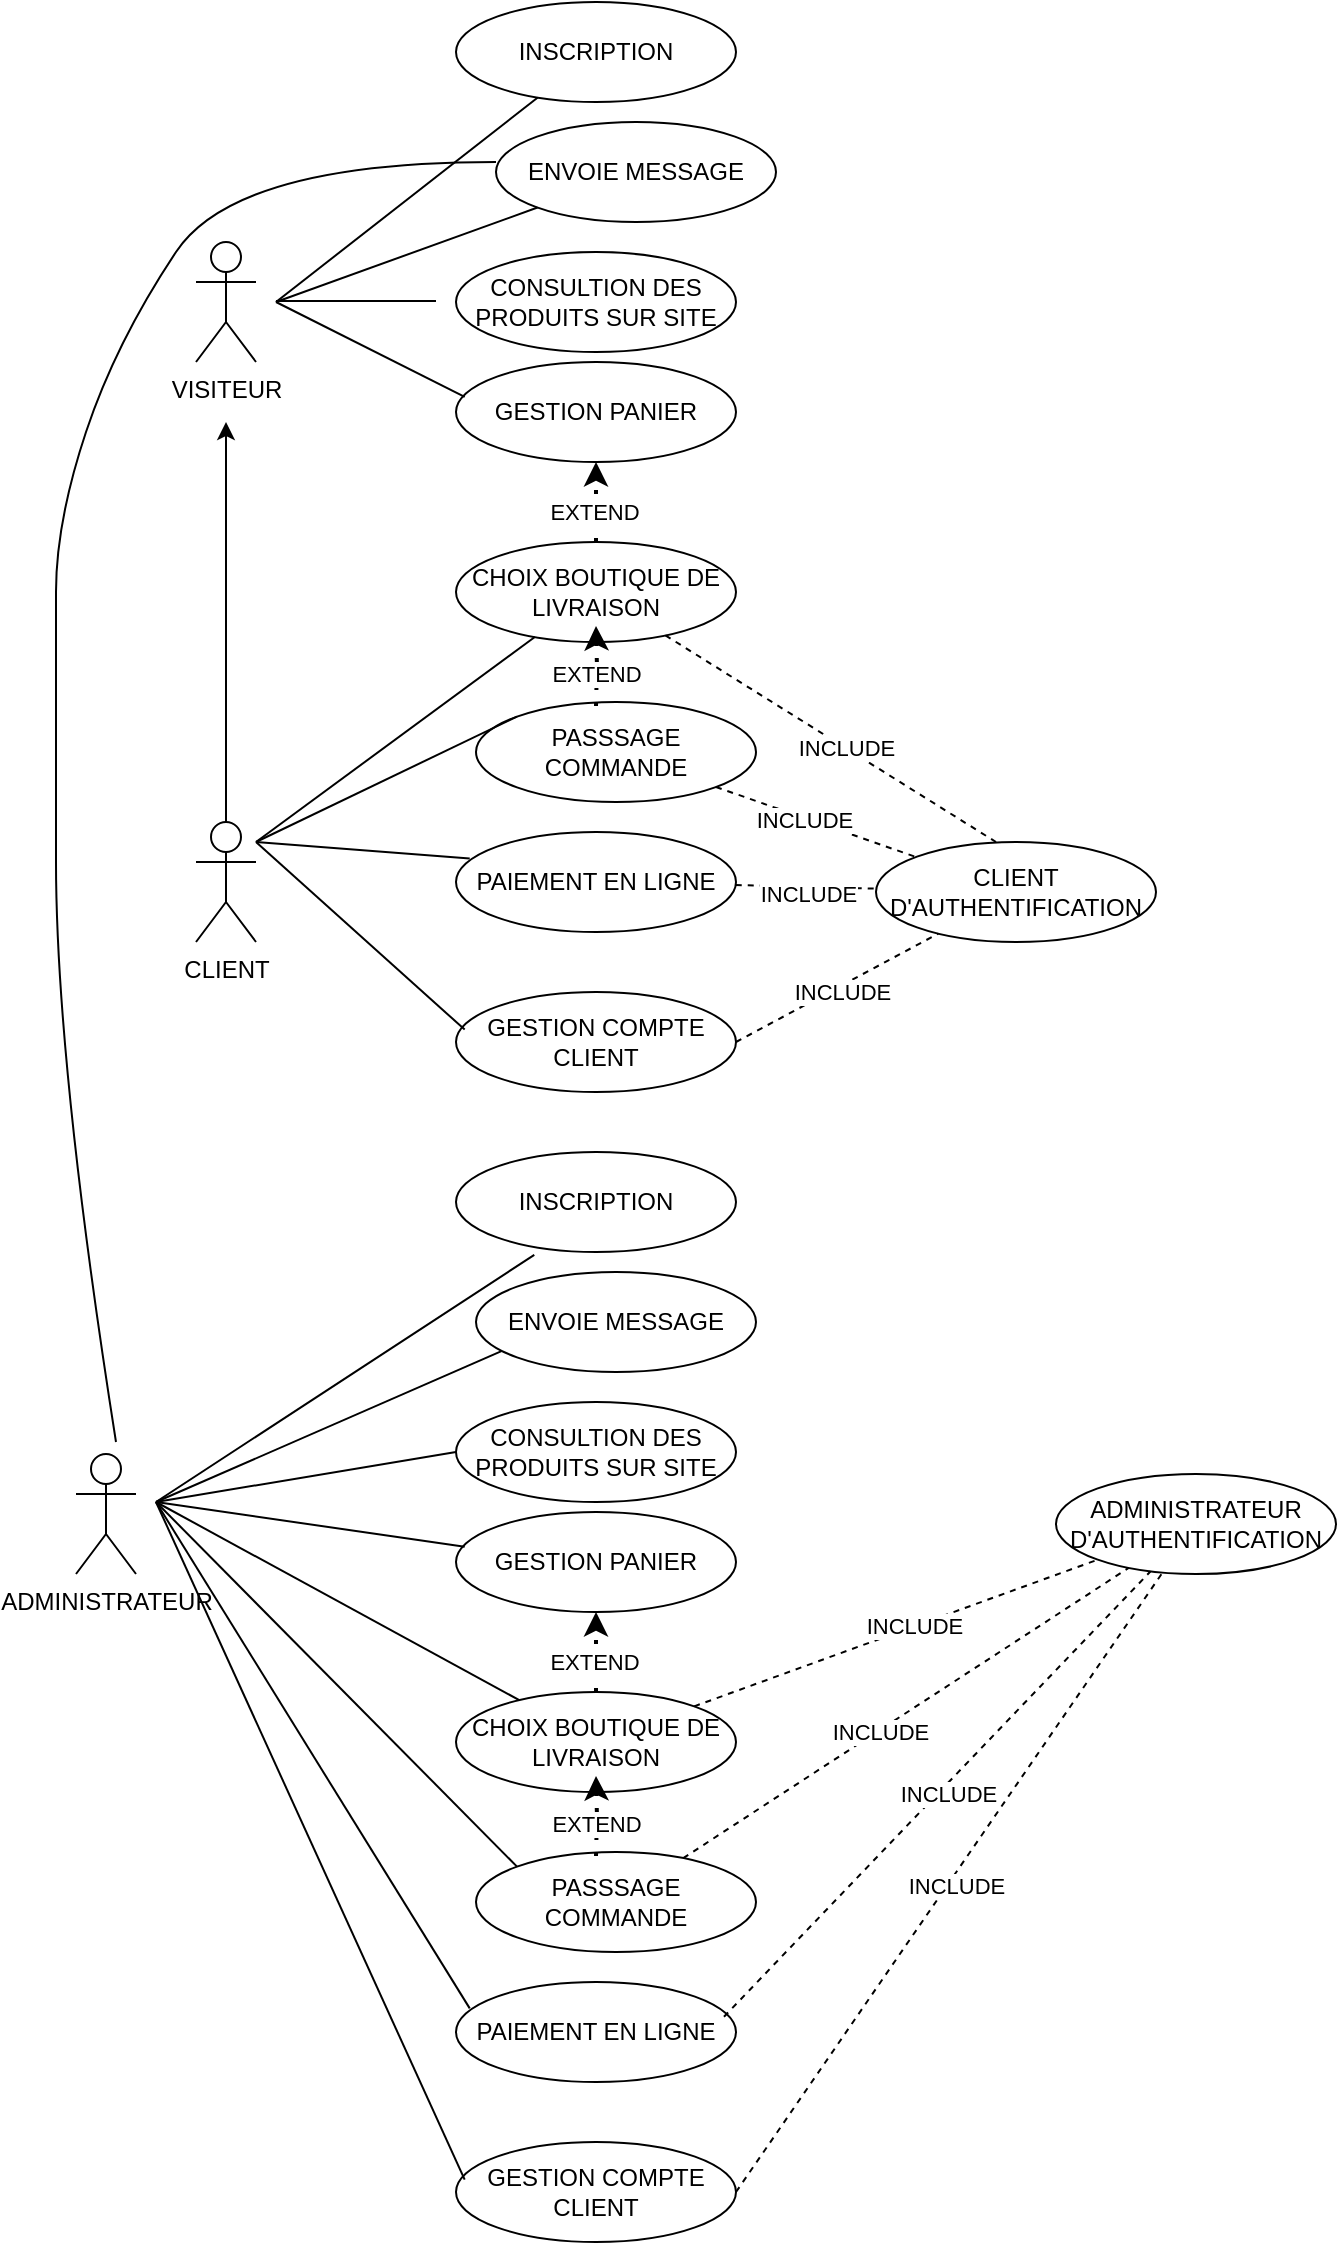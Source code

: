 <mxfile version="21.5.1" type="github">
  <diagram name="Page-1" id="VFj8cEdppRw5Jr-aeDxQ">
    <mxGraphModel dx="1290" dy="541" grid="1" gridSize="10" guides="1" tooltips="1" connect="1" arrows="1" fold="1" page="1" pageScale="1" pageWidth="827" pageHeight="1169" math="0" shadow="0">
      <root>
        <mxCell id="0" />
        <mxCell id="1" parent="0" />
        <mxCell id="ilGVg9wScG-0XjAJgVdM-1" value="&lt;font style=&quot;vertical-align: inherit;&quot;&gt;&lt;font style=&quot;vertical-align: inherit;&quot;&gt;VISITEUR&lt;/font&gt;&lt;/font&gt;" style="shape=umlActor;verticalLabelPosition=bottom;verticalAlign=top;html=1;outlineConnect=0;" parent="1" vertex="1">
          <mxGeometry x="110" y="160" width="30" height="60" as="geometry" />
        </mxCell>
        <mxCell id="l0UFO7mw8MuFgwvBYyES-2" value="&lt;font style=&quot;vertical-align: inherit;&quot;&gt;&lt;font style=&quot;vertical-align: inherit;&quot;&gt;INSCRIPTION&lt;/font&gt;&lt;/font&gt;" style="ellipse;whiteSpace=wrap;html=1;" vertex="1" parent="1">
          <mxGeometry x="240" y="40" width="140" height="50" as="geometry" />
        </mxCell>
        <mxCell id="l0UFO7mw8MuFgwvBYyES-7" value="&lt;font style=&quot;vertical-align: inherit;&quot;&gt;&lt;font style=&quot;vertical-align: inherit;&quot;&gt;&lt;font style=&quot;vertical-align: inherit;&quot;&gt;&lt;font style=&quot;vertical-align: inherit;&quot;&gt;CONSULTION DES PRODUITS SUR SITE&lt;/font&gt;&lt;/font&gt;&lt;/font&gt;&lt;/font&gt;" style="ellipse;whiteSpace=wrap;html=1;" vertex="1" parent="1">
          <mxGeometry x="240" y="165" width="140" height="50" as="geometry" />
        </mxCell>
        <mxCell id="l0UFO7mw8MuFgwvBYyES-8" value="&lt;font style=&quot;vertical-align: inherit;&quot;&gt;&lt;font style=&quot;vertical-align: inherit;&quot;&gt;&lt;font style=&quot;vertical-align: inherit;&quot;&gt;&lt;font style=&quot;vertical-align: inherit;&quot;&gt;GESTION PANIER&lt;/font&gt;&lt;/font&gt;&lt;/font&gt;&lt;/font&gt;" style="ellipse;whiteSpace=wrap;html=1;" vertex="1" parent="1">
          <mxGeometry x="240" y="220" width="140" height="50" as="geometry" />
        </mxCell>
        <mxCell id="l0UFO7mw8MuFgwvBYyES-9" value="&lt;font style=&quot;vertical-align: inherit;&quot;&gt;&lt;font style=&quot;vertical-align: inherit;&quot;&gt;&lt;font style=&quot;vertical-align: inherit;&quot;&gt;&lt;font style=&quot;vertical-align: inherit;&quot;&gt;PASSSAGE COMMANDE&lt;/font&gt;&lt;/font&gt;&lt;/font&gt;&lt;/font&gt;" style="ellipse;whiteSpace=wrap;html=1;" vertex="1" parent="1">
          <mxGeometry x="250" y="390" width="140" height="50" as="geometry" />
        </mxCell>
        <mxCell id="l0UFO7mw8MuFgwvBYyES-11" value="&lt;font style=&quot;vertical-align: inherit;&quot;&gt;&lt;font style=&quot;vertical-align: inherit;&quot;&gt;&lt;font style=&quot;vertical-align: inherit;&quot;&gt;&lt;font style=&quot;vertical-align: inherit;&quot;&gt;ENVOIE MESSAGE&lt;/font&gt;&lt;/font&gt;&lt;/font&gt;&lt;/font&gt;" style="ellipse;whiteSpace=wrap;html=1;" vertex="1" parent="1">
          <mxGeometry x="260" y="100" width="140" height="50" as="geometry" />
        </mxCell>
        <mxCell id="l0UFO7mw8MuFgwvBYyES-13" value="&lt;font style=&quot;vertical-align: inherit;&quot;&gt;&lt;font style=&quot;vertical-align: inherit;&quot;&gt;&lt;font style=&quot;vertical-align: inherit;&quot;&gt;&lt;font style=&quot;vertical-align: inherit;&quot;&gt;&lt;font style=&quot;vertical-align: inherit;&quot;&gt;&lt;font style=&quot;vertical-align: inherit;&quot;&gt;&lt;font style=&quot;vertical-align: inherit;&quot;&gt;&lt;font style=&quot;vertical-align: inherit;&quot;&gt;CLIENT D&#39;AUTHENTIFICATION&lt;/font&gt;&lt;/font&gt;&lt;/font&gt;&lt;/font&gt;&lt;/font&gt;&lt;/font&gt;&lt;/font&gt;&lt;/font&gt;" style="ellipse;whiteSpace=wrap;html=1;" vertex="1" parent="1">
          <mxGeometry x="450" y="460" width="140" height="50" as="geometry" />
        </mxCell>
        <mxCell id="l0UFO7mw8MuFgwvBYyES-14" value="&lt;font style=&quot;vertical-align: inherit;&quot;&gt;&lt;font style=&quot;vertical-align: inherit;&quot;&gt;&lt;font style=&quot;vertical-align: inherit;&quot;&gt;&lt;font style=&quot;vertical-align: inherit;&quot;&gt;PAIEMENT EN LIGNE&lt;/font&gt;&lt;/font&gt;&lt;/font&gt;&lt;/font&gt;" style="ellipse;whiteSpace=wrap;html=1;" vertex="1" parent="1">
          <mxGeometry x="240" y="455" width="140" height="50" as="geometry" />
        </mxCell>
        <mxCell id="l0UFO7mw8MuFgwvBYyES-17" value="&lt;font style=&quot;vertical-align: inherit;&quot;&gt;&lt;font style=&quot;vertical-align: inherit;&quot;&gt;&lt;font style=&quot;vertical-align: inherit;&quot;&gt;&lt;font style=&quot;vertical-align: inherit;&quot;&gt;GESTION COMPTE CLIENT&lt;/font&gt;&lt;/font&gt;&lt;/font&gt;&lt;/font&gt;" style="ellipse;whiteSpace=wrap;html=1;" vertex="1" parent="1">
          <mxGeometry x="240" y="535" width="140" height="50" as="geometry" />
        </mxCell>
        <mxCell id="l0UFO7mw8MuFgwvBYyES-39" value="" style="edgeStyle=orthogonalEdgeStyle;rounded=0;orthogonalLoop=1;jettySize=auto;html=1;&#xa;endArrow=none;dashed=1;html=1;dashPattern=1 3;strokeWidth=2;rounded=0;" edge="1" parent="1" source="l0UFO7mw8MuFgwvBYyES-19" target="l0UFO7mw8MuFgwvBYyES-8">
          <mxGeometry relative="1" as="geometry" />
        </mxCell>
        <mxCell id="l0UFO7mw8MuFgwvBYyES-41" value="&lt;font style=&quot;vertical-align: inherit;&quot;&gt;&lt;font style=&quot;vertical-align: inherit;&quot;&gt;EXTEND&lt;/font&gt;&lt;/font&gt;" style="edgeLabel;html=1;align=center;verticalAlign=middle;resizable=0;points=[];" vertex="1" connectable="0" parent="l0UFO7mw8MuFgwvBYyES-39">
          <mxGeometry x="-0.25" y="1" relative="1" as="geometry">
            <mxPoint as="offset" />
          </mxGeometry>
        </mxCell>
        <mxCell id="l0UFO7mw8MuFgwvBYyES-19" value="&lt;font style=&quot;vertical-align: inherit;&quot;&gt;&lt;font style=&quot;vertical-align: inherit;&quot;&gt;&lt;font style=&quot;vertical-align: inherit;&quot;&gt;&lt;font style=&quot;vertical-align: inherit;&quot;&gt;CHOIX BOUTIQUE DE LIVRAISON&lt;/font&gt;&lt;/font&gt;&lt;/font&gt;&lt;/font&gt;" style="ellipse;whiteSpace=wrap;html=1;" vertex="1" parent="1">
          <mxGeometry x="240" y="310" width="140" height="50" as="geometry" />
        </mxCell>
        <mxCell id="l0UFO7mw8MuFgwvBYyES-20" value="&lt;font style=&quot;vertical-align: inherit;&quot;&gt;&lt;font style=&quot;vertical-align: inherit;&quot;&gt;CLIENT&lt;/font&gt;&lt;/font&gt;" style="shape=umlActor;verticalLabelPosition=bottom;verticalAlign=top;html=1;outlineConnect=0;" vertex="1" parent="1">
          <mxGeometry x="110" y="450" width="30" height="60" as="geometry" />
        </mxCell>
        <mxCell id="l0UFO7mw8MuFgwvBYyES-23" value="" style="endArrow=none;html=1;rounded=0;" edge="1" parent="1" target="l0UFO7mw8MuFgwvBYyES-11">
          <mxGeometry width="50" height="50" relative="1" as="geometry">
            <mxPoint x="150" y="190" as="sourcePoint" />
            <mxPoint x="200" y="140" as="targetPoint" />
          </mxGeometry>
        </mxCell>
        <mxCell id="l0UFO7mw8MuFgwvBYyES-24" value="" style="endArrow=none;html=1;rounded=0;" edge="1" parent="1" target="l0UFO7mw8MuFgwvBYyES-2">
          <mxGeometry width="50" height="50" relative="1" as="geometry">
            <mxPoint x="150" y="190" as="sourcePoint" />
            <mxPoint x="262" y="120" as="targetPoint" />
          </mxGeometry>
        </mxCell>
        <mxCell id="l0UFO7mw8MuFgwvBYyES-25" value="" style="endArrow=none;html=1;rounded=0;" edge="1" parent="1">
          <mxGeometry width="50" height="50" relative="1" as="geometry">
            <mxPoint x="150" y="189.5" as="sourcePoint" />
            <mxPoint x="230" y="189.5" as="targetPoint" />
          </mxGeometry>
        </mxCell>
        <mxCell id="l0UFO7mw8MuFgwvBYyES-27" value="" style="endArrow=classic;html=1;rounded=0;exitX=0.5;exitY=0;exitDx=0;exitDy=0;exitPerimeter=0;" edge="1" parent="1" source="l0UFO7mw8MuFgwvBYyES-20">
          <mxGeometry width="50" height="50" relative="1" as="geometry">
            <mxPoint x="110" y="390" as="sourcePoint" />
            <mxPoint x="125" y="250" as="targetPoint" />
          </mxGeometry>
        </mxCell>
        <mxCell id="l0UFO7mw8MuFgwvBYyES-28" value="" style="endArrow=none;html=1;rounded=0;entryX=0.031;entryY=0.348;entryDx=0;entryDy=0;entryPerimeter=0;" edge="1" parent="1" target="l0UFO7mw8MuFgwvBYyES-8">
          <mxGeometry width="50" height="50" relative="1" as="geometry">
            <mxPoint x="150" y="190" as="sourcePoint" />
            <mxPoint x="210" y="220" as="targetPoint" />
          </mxGeometry>
        </mxCell>
        <mxCell id="l0UFO7mw8MuFgwvBYyES-31" value="" style="endArrow=none;html=1;rounded=0;entryX=0;entryY=0;entryDx=0;entryDy=0;" edge="1" parent="1" target="l0UFO7mw8MuFgwvBYyES-9">
          <mxGeometry width="50" height="50" relative="1" as="geometry">
            <mxPoint x="140" y="460" as="sourcePoint" />
            <mxPoint x="260" y="360" as="targetPoint" />
          </mxGeometry>
        </mxCell>
        <mxCell id="l0UFO7mw8MuFgwvBYyES-32" value="" style="endArrow=none;html=1;rounded=0;" edge="1" parent="1" target="l0UFO7mw8MuFgwvBYyES-19">
          <mxGeometry width="50" height="50" relative="1" as="geometry">
            <mxPoint x="140" y="460" as="sourcePoint" />
            <mxPoint x="255" y="361" as="targetPoint" />
          </mxGeometry>
        </mxCell>
        <mxCell id="l0UFO7mw8MuFgwvBYyES-33" value="" style="endArrow=none;html=1;rounded=0;entryX=0.049;entryY=0.264;entryDx=0;entryDy=0;entryPerimeter=0;" edge="1" parent="1" target="l0UFO7mw8MuFgwvBYyES-14">
          <mxGeometry width="50" height="50" relative="1" as="geometry">
            <mxPoint x="140" y="460" as="sourcePoint" />
            <mxPoint x="240" y="470" as="targetPoint" />
          </mxGeometry>
        </mxCell>
        <mxCell id="l0UFO7mw8MuFgwvBYyES-42" value="" style="endArrow=none;dashed=1;html=1;rounded=0;" edge="1" parent="1" source="l0UFO7mw8MuFgwvBYyES-9" target="l0UFO7mw8MuFgwvBYyES-13">
          <mxGeometry width="50" height="50" relative="1" as="geometry">
            <mxPoint x="390" y="410" as="sourcePoint" />
            <mxPoint x="440" y="360" as="targetPoint" />
          </mxGeometry>
        </mxCell>
        <mxCell id="l0UFO7mw8MuFgwvBYyES-53" value="&lt;font style=&quot;vertical-align: inherit;&quot;&gt;&lt;font style=&quot;vertical-align: inherit;&quot;&gt;&lt;font style=&quot;vertical-align: inherit;&quot;&gt;&lt;font style=&quot;vertical-align: inherit;&quot;&gt;INCLUDE&lt;/font&gt;&lt;/font&gt;&lt;/font&gt;&lt;/font&gt;" style="edgeLabel;html=1;align=center;verticalAlign=middle;resizable=0;points=[];" vertex="1" connectable="0" parent="l0UFO7mw8MuFgwvBYyES-42">
          <mxGeometry x="-0.119" y="-1" relative="1" as="geometry">
            <mxPoint as="offset" />
          </mxGeometry>
        </mxCell>
        <mxCell id="l0UFO7mw8MuFgwvBYyES-43" value="" style="endArrow=none;dashed=1;html=1;rounded=0;" edge="1" parent="1" target="l0UFO7mw8MuFgwvBYyES-13">
          <mxGeometry width="50" height="50" relative="1" as="geometry">
            <mxPoint x="380" y="560" as="sourcePoint" />
            <mxPoint x="440" y="520" as="targetPoint" />
          </mxGeometry>
        </mxCell>
        <mxCell id="l0UFO7mw8MuFgwvBYyES-62" value="&lt;font style=&quot;vertical-align: inherit;&quot;&gt;&lt;font style=&quot;vertical-align: inherit;&quot;&gt;INCLUDE&lt;/font&gt;&lt;/font&gt;" style="edgeLabel;html=1;align=center;verticalAlign=middle;resizable=0;points=[];" vertex="1" connectable="0" parent="l0UFO7mw8MuFgwvBYyES-43">
          <mxGeometry x="0.001" y="-2" relative="1" as="geometry">
            <mxPoint x="1" as="offset" />
          </mxGeometry>
        </mxCell>
        <mxCell id="l0UFO7mw8MuFgwvBYyES-46" value="" style="edgeStyle=orthogonalEdgeStyle;rounded=0;orthogonalLoop=1;jettySize=auto;html=1;&#xa;endArrow=none;dashed=1;html=1;dashPattern=1 3;strokeWidth=2;rounded=0;" edge="1" parent="1">
          <mxGeometry relative="1" as="geometry">
            <mxPoint x="310" y="392" as="sourcePoint" />
            <mxPoint x="310" y="352" as="targetPoint" />
          </mxGeometry>
        </mxCell>
        <mxCell id="l0UFO7mw8MuFgwvBYyES-47" value="&lt;font style=&quot;vertical-align: inherit;&quot;&gt;&lt;font style=&quot;vertical-align: inherit;&quot;&gt;EXTEND&lt;/font&gt;&lt;/font&gt;" style="edgeLabel;html=1;align=center;verticalAlign=middle;resizable=0;points=[];" vertex="1" connectable="0" parent="l0UFO7mw8MuFgwvBYyES-46">
          <mxGeometry x="-0.25" y="1" relative="1" as="geometry">
            <mxPoint as="offset" />
          </mxGeometry>
        </mxCell>
        <mxCell id="l0UFO7mw8MuFgwvBYyES-48" value="" style="endArrow=none;html=1;rounded=0;entryX=0.031;entryY=0.376;entryDx=0;entryDy=0;entryPerimeter=0;" edge="1" parent="1" target="l0UFO7mw8MuFgwvBYyES-17">
          <mxGeometry width="50" height="50" relative="1" as="geometry">
            <mxPoint x="140" y="460" as="sourcePoint" />
            <mxPoint x="260" y="480" as="targetPoint" />
          </mxGeometry>
        </mxCell>
        <mxCell id="l0UFO7mw8MuFgwvBYyES-49" value="" style="endArrow=none;dashed=1;html=1;rounded=0;" edge="1" parent="1" source="l0UFO7mw8MuFgwvBYyES-14" target="l0UFO7mw8MuFgwvBYyES-13">
          <mxGeometry width="50" height="50" relative="1" as="geometry">
            <mxPoint x="390" y="490" as="sourcePoint" />
            <mxPoint x="410" y="490" as="targetPoint" />
          </mxGeometry>
        </mxCell>
        <mxCell id="l0UFO7mw8MuFgwvBYyES-59" value="&lt;font style=&quot;vertical-align: inherit;&quot;&gt;&lt;font style=&quot;vertical-align: inherit;&quot;&gt;INCLUDE&lt;/font&gt;&lt;/font&gt;" style="edgeLabel;html=1;align=center;verticalAlign=middle;resizable=0;points=[];" vertex="1" connectable="0" parent="l0UFO7mw8MuFgwvBYyES-49">
          <mxGeometry x="0.024" y="-3" relative="1" as="geometry">
            <mxPoint as="offset" />
          </mxGeometry>
        </mxCell>
        <mxCell id="l0UFO7mw8MuFgwvBYyES-50" value="" style="endArrow=none;dashed=1;html=1;rounded=0;" edge="1" parent="1" source="l0UFO7mw8MuFgwvBYyES-19">
          <mxGeometry width="50" height="50" relative="1" as="geometry">
            <mxPoint x="414" y="420" as="sourcePoint" />
            <mxPoint x="510" y="460" as="targetPoint" />
          </mxGeometry>
        </mxCell>
        <mxCell id="l0UFO7mw8MuFgwvBYyES-52" value="&lt;font style=&quot;vertical-align: inherit;&quot;&gt;&lt;font style=&quot;vertical-align: inherit;&quot;&gt;INCLUDE&lt;/font&gt;&lt;/font&gt;" style="edgeLabel;html=1;align=center;verticalAlign=middle;resizable=0;points=[];" vertex="1" connectable="0" parent="l0UFO7mw8MuFgwvBYyES-50">
          <mxGeometry x="0.09" relative="1" as="geometry">
            <mxPoint as="offset" />
          </mxGeometry>
        </mxCell>
        <mxCell id="l0UFO7mw8MuFgwvBYyES-64" value="&lt;font style=&quot;vertical-align: inherit;&quot;&gt;&lt;font style=&quot;vertical-align: inherit;&quot;&gt;INSCRIPTION&lt;/font&gt;&lt;/font&gt;" style="ellipse;whiteSpace=wrap;html=1;" vertex="1" parent="1">
          <mxGeometry x="240" y="615" width="140" height="50" as="geometry" />
        </mxCell>
        <mxCell id="l0UFO7mw8MuFgwvBYyES-65" value="&lt;font style=&quot;vertical-align: inherit;&quot;&gt;&lt;font style=&quot;vertical-align: inherit;&quot;&gt;&lt;font style=&quot;vertical-align: inherit;&quot;&gt;&lt;font style=&quot;vertical-align: inherit;&quot;&gt;CONSULTION DES PRODUITS SUR SITE&lt;/font&gt;&lt;/font&gt;&lt;/font&gt;&lt;/font&gt;" style="ellipse;whiteSpace=wrap;html=1;" vertex="1" parent="1">
          <mxGeometry x="240" y="740" width="140" height="50" as="geometry" />
        </mxCell>
        <mxCell id="l0UFO7mw8MuFgwvBYyES-66" value="&lt;font style=&quot;vertical-align: inherit;&quot;&gt;&lt;font style=&quot;vertical-align: inherit;&quot;&gt;&lt;font style=&quot;vertical-align: inherit;&quot;&gt;&lt;font style=&quot;vertical-align: inherit;&quot;&gt;GESTION PANIER&lt;/font&gt;&lt;/font&gt;&lt;/font&gt;&lt;/font&gt;" style="ellipse;whiteSpace=wrap;html=1;" vertex="1" parent="1">
          <mxGeometry x="240" y="795" width="140" height="50" as="geometry" />
        </mxCell>
        <mxCell id="l0UFO7mw8MuFgwvBYyES-67" value="&lt;font style=&quot;vertical-align: inherit;&quot;&gt;&lt;font style=&quot;vertical-align: inherit;&quot;&gt;&lt;font style=&quot;vertical-align: inherit;&quot;&gt;&lt;font style=&quot;vertical-align: inherit;&quot;&gt;PASSSAGE COMMANDE&lt;/font&gt;&lt;/font&gt;&lt;/font&gt;&lt;/font&gt;" style="ellipse;whiteSpace=wrap;html=1;" vertex="1" parent="1">
          <mxGeometry x="250" y="965" width="140" height="50" as="geometry" />
        </mxCell>
        <mxCell id="l0UFO7mw8MuFgwvBYyES-68" value="&lt;font style=&quot;vertical-align: inherit;&quot;&gt;&lt;font style=&quot;vertical-align: inherit;&quot;&gt;&lt;font style=&quot;vertical-align: inherit;&quot;&gt;&lt;font style=&quot;vertical-align: inherit;&quot;&gt;ENVOIE MESSAGE&lt;/font&gt;&lt;/font&gt;&lt;/font&gt;&lt;/font&gt;" style="ellipse;whiteSpace=wrap;html=1;" vertex="1" parent="1">
          <mxGeometry x="250" y="675" width="140" height="50" as="geometry" />
        </mxCell>
        <mxCell id="l0UFO7mw8MuFgwvBYyES-69" value="&lt;font style=&quot;vertical-align: inherit;&quot;&gt;&lt;font style=&quot;vertical-align: inherit;&quot;&gt;ADMINISTRATEUR D&#39;AUTHENTIFICATION&lt;/font&gt;&lt;/font&gt;" style="ellipse;whiteSpace=wrap;html=1;" vertex="1" parent="1">
          <mxGeometry x="540" y="776" width="140" height="50" as="geometry" />
        </mxCell>
        <mxCell id="l0UFO7mw8MuFgwvBYyES-70" value="&lt;font style=&quot;vertical-align: inherit;&quot;&gt;&lt;font style=&quot;vertical-align: inherit;&quot;&gt;&lt;font style=&quot;vertical-align: inherit;&quot;&gt;&lt;font style=&quot;vertical-align: inherit;&quot;&gt;PAIEMENT EN LIGNE&lt;/font&gt;&lt;/font&gt;&lt;/font&gt;&lt;/font&gt;" style="ellipse;whiteSpace=wrap;html=1;" vertex="1" parent="1">
          <mxGeometry x="240" y="1030" width="140" height="50" as="geometry" />
        </mxCell>
        <mxCell id="l0UFO7mw8MuFgwvBYyES-71" value="&lt;font style=&quot;vertical-align: inherit;&quot;&gt;&lt;font style=&quot;vertical-align: inherit;&quot;&gt;&lt;font style=&quot;vertical-align: inherit;&quot;&gt;&lt;font style=&quot;vertical-align: inherit;&quot;&gt;GESTION COMPTE CLIENT&lt;/font&gt;&lt;/font&gt;&lt;/font&gt;&lt;/font&gt;" style="ellipse;whiteSpace=wrap;html=1;" vertex="1" parent="1">
          <mxGeometry x="240" y="1110" width="140" height="50" as="geometry" />
        </mxCell>
        <mxCell id="l0UFO7mw8MuFgwvBYyES-72" value="" style="edgeStyle=orthogonalEdgeStyle;rounded=0;orthogonalLoop=1;jettySize=auto;html=1;&#xa;endArrow=none;dashed=1;html=1;dashPattern=1 3;strokeWidth=2;rounded=0;" edge="1" parent="1" source="l0UFO7mw8MuFgwvBYyES-74" target="l0UFO7mw8MuFgwvBYyES-66">
          <mxGeometry relative="1" as="geometry" />
        </mxCell>
        <mxCell id="l0UFO7mw8MuFgwvBYyES-73" value="&lt;font style=&quot;vertical-align: inherit;&quot;&gt;&lt;font style=&quot;vertical-align: inherit;&quot;&gt;EXTEND&lt;/font&gt;&lt;/font&gt;" style="edgeLabel;html=1;align=center;verticalAlign=middle;resizable=0;points=[];" vertex="1" connectable="0" parent="l0UFO7mw8MuFgwvBYyES-72">
          <mxGeometry x="-0.25" y="1" relative="1" as="geometry">
            <mxPoint as="offset" />
          </mxGeometry>
        </mxCell>
        <mxCell id="l0UFO7mw8MuFgwvBYyES-74" value="&lt;font style=&quot;vertical-align: inherit;&quot;&gt;&lt;font style=&quot;vertical-align: inherit;&quot;&gt;&lt;font style=&quot;vertical-align: inherit;&quot;&gt;&lt;font style=&quot;vertical-align: inherit;&quot;&gt;CHOIX BOUTIQUE DE LIVRAISON&lt;/font&gt;&lt;/font&gt;&lt;/font&gt;&lt;/font&gt;" style="ellipse;whiteSpace=wrap;html=1;" vertex="1" parent="1">
          <mxGeometry x="240" y="885" width="140" height="50" as="geometry" />
        </mxCell>
        <mxCell id="l0UFO7mw8MuFgwvBYyES-76" value="" style="endArrow=none;html=1;rounded=0;entryX=0.091;entryY=0.792;entryDx=0;entryDy=0;entryPerimeter=0;" edge="1" parent="1" target="l0UFO7mw8MuFgwvBYyES-68">
          <mxGeometry width="50" height="50" relative="1" as="geometry">
            <mxPoint x="90" y="790" as="sourcePoint" />
            <mxPoint x="276.752" y="710.658" as="targetPoint" />
          </mxGeometry>
        </mxCell>
        <mxCell id="l0UFO7mw8MuFgwvBYyES-77" value="" style="endArrow=none;html=1;rounded=0;" edge="1" parent="1">
          <mxGeometry width="50" height="50" relative="1" as="geometry">
            <mxPoint x="90" y="790" as="sourcePoint" />
            <mxPoint x="279.145" y="666.44" as="targetPoint" />
          </mxGeometry>
        </mxCell>
        <mxCell id="l0UFO7mw8MuFgwvBYyES-78" value="" style="endArrow=none;html=1;rounded=0;entryX=0;entryY=0.5;entryDx=0;entryDy=0;" edge="1" parent="1" target="l0UFO7mw8MuFgwvBYyES-65">
          <mxGeometry width="50" height="50" relative="1" as="geometry">
            <mxPoint x="90" y="790" as="sourcePoint" />
            <mxPoint x="230" y="764.5" as="targetPoint" />
          </mxGeometry>
        </mxCell>
        <mxCell id="l0UFO7mw8MuFgwvBYyES-80" value="" style="endArrow=none;html=1;rounded=0;entryX=0.031;entryY=0.348;entryDx=0;entryDy=0;entryPerimeter=0;" edge="1" parent="1" target="l0UFO7mw8MuFgwvBYyES-66">
          <mxGeometry width="50" height="50" relative="1" as="geometry">
            <mxPoint x="90" y="790" as="sourcePoint" />
            <mxPoint x="210" y="795" as="targetPoint" />
          </mxGeometry>
        </mxCell>
        <mxCell id="l0UFO7mw8MuFgwvBYyES-81" value="" style="endArrow=none;html=1;rounded=0;entryX=0;entryY=0;entryDx=0;entryDy=0;" edge="1" parent="1" target="l0UFO7mw8MuFgwvBYyES-67">
          <mxGeometry width="50" height="50" relative="1" as="geometry">
            <mxPoint x="90" y="790" as="sourcePoint" />
            <mxPoint x="260" y="935" as="targetPoint" />
          </mxGeometry>
        </mxCell>
        <mxCell id="l0UFO7mw8MuFgwvBYyES-82" value="" style="endArrow=none;html=1;rounded=0;" edge="1" parent="1" target="l0UFO7mw8MuFgwvBYyES-74">
          <mxGeometry width="50" height="50" relative="1" as="geometry">
            <mxPoint x="90" y="790" as="sourcePoint" />
            <mxPoint x="255" y="936" as="targetPoint" />
          </mxGeometry>
        </mxCell>
        <mxCell id="l0UFO7mw8MuFgwvBYyES-83" value="" style="endArrow=none;html=1;rounded=0;entryX=0.049;entryY=0.264;entryDx=0;entryDy=0;entryPerimeter=0;" edge="1" parent="1" target="l0UFO7mw8MuFgwvBYyES-70">
          <mxGeometry width="50" height="50" relative="1" as="geometry">
            <mxPoint x="90" y="790" as="sourcePoint" />
            <mxPoint x="240" y="1045" as="targetPoint" />
          </mxGeometry>
        </mxCell>
        <mxCell id="l0UFO7mw8MuFgwvBYyES-84" value="" style="endArrow=none;dashed=1;html=1;rounded=0;" edge="1" parent="1" source="l0UFO7mw8MuFgwvBYyES-67" target="l0UFO7mw8MuFgwvBYyES-69">
          <mxGeometry width="50" height="50" relative="1" as="geometry">
            <mxPoint x="390" y="985" as="sourcePoint" />
            <mxPoint x="440" y="935" as="targetPoint" />
          </mxGeometry>
        </mxCell>
        <mxCell id="l0UFO7mw8MuFgwvBYyES-85" value="&lt;font style=&quot;vertical-align: inherit;&quot;&gt;&lt;font style=&quot;vertical-align: inherit;&quot;&gt;&lt;font style=&quot;vertical-align: inherit;&quot;&gt;&lt;font style=&quot;vertical-align: inherit;&quot;&gt;INCLUDE&lt;/font&gt;&lt;/font&gt;&lt;/font&gt;&lt;/font&gt;" style="edgeLabel;html=1;align=center;verticalAlign=middle;resizable=0;points=[];" vertex="1" connectable="0" parent="l0UFO7mw8MuFgwvBYyES-84">
          <mxGeometry x="-0.119" y="-1" relative="1" as="geometry">
            <mxPoint as="offset" />
          </mxGeometry>
        </mxCell>
        <mxCell id="l0UFO7mw8MuFgwvBYyES-86" value="" style="endArrow=none;dashed=1;html=1;rounded=0;" edge="1" parent="1" target="l0UFO7mw8MuFgwvBYyES-69">
          <mxGeometry width="50" height="50" relative="1" as="geometry">
            <mxPoint x="380" y="1135" as="sourcePoint" />
            <mxPoint x="440" y="1095" as="targetPoint" />
          </mxGeometry>
        </mxCell>
        <mxCell id="l0UFO7mw8MuFgwvBYyES-87" value="&lt;font style=&quot;vertical-align: inherit;&quot;&gt;&lt;font style=&quot;vertical-align: inherit;&quot;&gt;INCLUDE&lt;/font&gt;&lt;/font&gt;" style="edgeLabel;html=1;align=center;verticalAlign=middle;resizable=0;points=[];" vertex="1" connectable="0" parent="l0UFO7mw8MuFgwvBYyES-86">
          <mxGeometry x="0.001" y="-2" relative="1" as="geometry">
            <mxPoint x="1" as="offset" />
          </mxGeometry>
        </mxCell>
        <mxCell id="l0UFO7mw8MuFgwvBYyES-88" value="" style="edgeStyle=orthogonalEdgeStyle;rounded=0;orthogonalLoop=1;jettySize=auto;html=1;&#xa;endArrow=none;dashed=1;html=1;dashPattern=1 3;strokeWidth=2;rounded=0;" edge="1" parent="1">
          <mxGeometry relative="1" as="geometry">
            <mxPoint x="310" y="967" as="sourcePoint" />
            <mxPoint x="310" y="927" as="targetPoint" />
          </mxGeometry>
        </mxCell>
        <mxCell id="l0UFO7mw8MuFgwvBYyES-89" value="&lt;font style=&quot;vertical-align: inherit;&quot;&gt;&lt;font style=&quot;vertical-align: inherit;&quot;&gt;EXTEND&lt;/font&gt;&lt;/font&gt;" style="edgeLabel;html=1;align=center;verticalAlign=middle;resizable=0;points=[];" vertex="1" connectable="0" parent="l0UFO7mw8MuFgwvBYyES-88">
          <mxGeometry x="-0.25" y="1" relative="1" as="geometry">
            <mxPoint as="offset" />
          </mxGeometry>
        </mxCell>
        <mxCell id="l0UFO7mw8MuFgwvBYyES-90" value="" style="endArrow=none;html=1;rounded=0;entryX=0.031;entryY=0.376;entryDx=0;entryDy=0;entryPerimeter=0;" edge="1" parent="1" target="l0UFO7mw8MuFgwvBYyES-71">
          <mxGeometry width="50" height="50" relative="1" as="geometry">
            <mxPoint x="90" y="790" as="sourcePoint" />
            <mxPoint x="260" y="1055" as="targetPoint" />
          </mxGeometry>
        </mxCell>
        <mxCell id="l0UFO7mw8MuFgwvBYyES-91" value="" style="endArrow=none;dashed=1;html=1;rounded=0;exitX=0.957;exitY=0.348;exitDx=0;exitDy=0;exitPerimeter=0;" edge="1" parent="1" source="l0UFO7mw8MuFgwvBYyES-70" target="l0UFO7mw8MuFgwvBYyES-69">
          <mxGeometry width="50" height="50" relative="1" as="geometry">
            <mxPoint x="390" y="1065" as="sourcePoint" />
            <mxPoint x="410" y="1065" as="targetPoint" />
          </mxGeometry>
        </mxCell>
        <mxCell id="l0UFO7mw8MuFgwvBYyES-92" value="&lt;font style=&quot;vertical-align: inherit;&quot;&gt;&lt;font style=&quot;vertical-align: inherit;&quot;&gt;INCLUDE&lt;/font&gt;&lt;/font&gt;" style="edgeLabel;html=1;align=center;verticalAlign=middle;resizable=0;points=[];" vertex="1" connectable="0" parent="l0UFO7mw8MuFgwvBYyES-91">
          <mxGeometry x="0.024" y="-3" relative="1" as="geometry">
            <mxPoint as="offset" />
          </mxGeometry>
        </mxCell>
        <mxCell id="l0UFO7mw8MuFgwvBYyES-93" value="" style="endArrow=none;dashed=1;html=1;rounded=0;" edge="1" parent="1" source="l0UFO7mw8MuFgwvBYyES-74" target="l0UFO7mw8MuFgwvBYyES-69">
          <mxGeometry width="50" height="50" relative="1" as="geometry">
            <mxPoint x="414" y="995" as="sourcePoint" />
            <mxPoint x="510" y="1035" as="targetPoint" />
          </mxGeometry>
        </mxCell>
        <mxCell id="l0UFO7mw8MuFgwvBYyES-94" value="&lt;font style=&quot;vertical-align: inherit;&quot;&gt;&lt;font style=&quot;vertical-align: inherit;&quot;&gt;INCLUDE&lt;/font&gt;&lt;/font&gt;" style="edgeLabel;html=1;align=center;verticalAlign=middle;resizable=0;points=[];" vertex="1" connectable="0" parent="l0UFO7mw8MuFgwvBYyES-93">
          <mxGeometry x="0.09" relative="1" as="geometry">
            <mxPoint as="offset" />
          </mxGeometry>
        </mxCell>
        <mxCell id="l0UFO7mw8MuFgwvBYyES-95" value="&lt;font style=&quot;vertical-align: inherit;&quot;&gt;&lt;font style=&quot;vertical-align: inherit;&quot;&gt;&lt;font style=&quot;vertical-align: inherit;&quot;&gt;&lt;font style=&quot;vertical-align: inherit;&quot;&gt;ADMINISTRATEUR&lt;/font&gt;&lt;/font&gt;&lt;/font&gt;&lt;/font&gt;" style="shape=umlActor;verticalLabelPosition=bottom;verticalAlign=top;html=1;outlineConnect=0;" vertex="1" parent="1">
          <mxGeometry x="50" y="766" width="30" height="60" as="geometry" />
        </mxCell>
        <mxCell id="l0UFO7mw8MuFgwvBYyES-96" value="" style="curved=1;endArrow=none;html=1;rounded=0;&#xa;&#xa;&#xa;endArrow=none;html=1;rounded=0;entryX=0;entryY=0.4;entryDx=0;entryDy=0;entryPerimeter=0;" edge="1" parent="1" target="l0UFO7mw8MuFgwvBYyES-11">
          <mxGeometry width="50" height="50" relative="1" as="geometry">
            <mxPoint x="70" y="760" as="sourcePoint" />
            <mxPoint x="250" y="120" as="targetPoint" />
            <Array as="points">
              <mxPoint x="40" y="570" />
              <mxPoint x="40" y="370" />
              <mxPoint x="40" y="300" />
              <mxPoint x="70" y="210" />
              <mxPoint x="130" y="120" />
            </Array>
          </mxGeometry>
        </mxCell>
      </root>
    </mxGraphModel>
  </diagram>
</mxfile>
